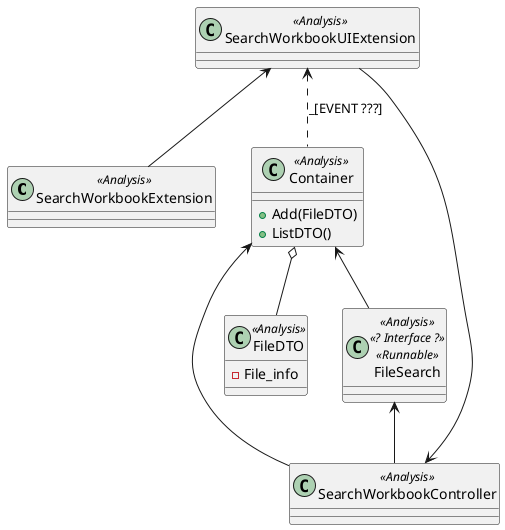 @startuml s1_ipc_findworkbook_analysis_02.png

class SearchWorkbookExtension <<Analysis>>{
  
 }

class SearchWorkbookUIExtension <<Analysis>>{
  
 }

class SearchWorkbookController <<Analysis>>{
  
 }

class Container <<Analysis>>{
  + Add(FileDTO)
  + ListDTO()
}

class FileDTO <<Analysis>>{
  - File_info
}

class FileSearch <<Analysis>><<? Interface ?>><<Runnable>>{
}



SearchWorkbookUIExtension <-- SearchWorkbookExtension
SearchWorkbookController <-- SearchWorkbookUIExtension
FileSearch <-- SearchWorkbookController
Container <-- SearchWorkbookController
Container o-- FileDTO
Container <-- FileSearch
'Event <.. Container
'SearchWorkbookUIExtension <.. Event
SearchWorkbookUIExtension <.. Container :   _[EVENT ???]

@enduml